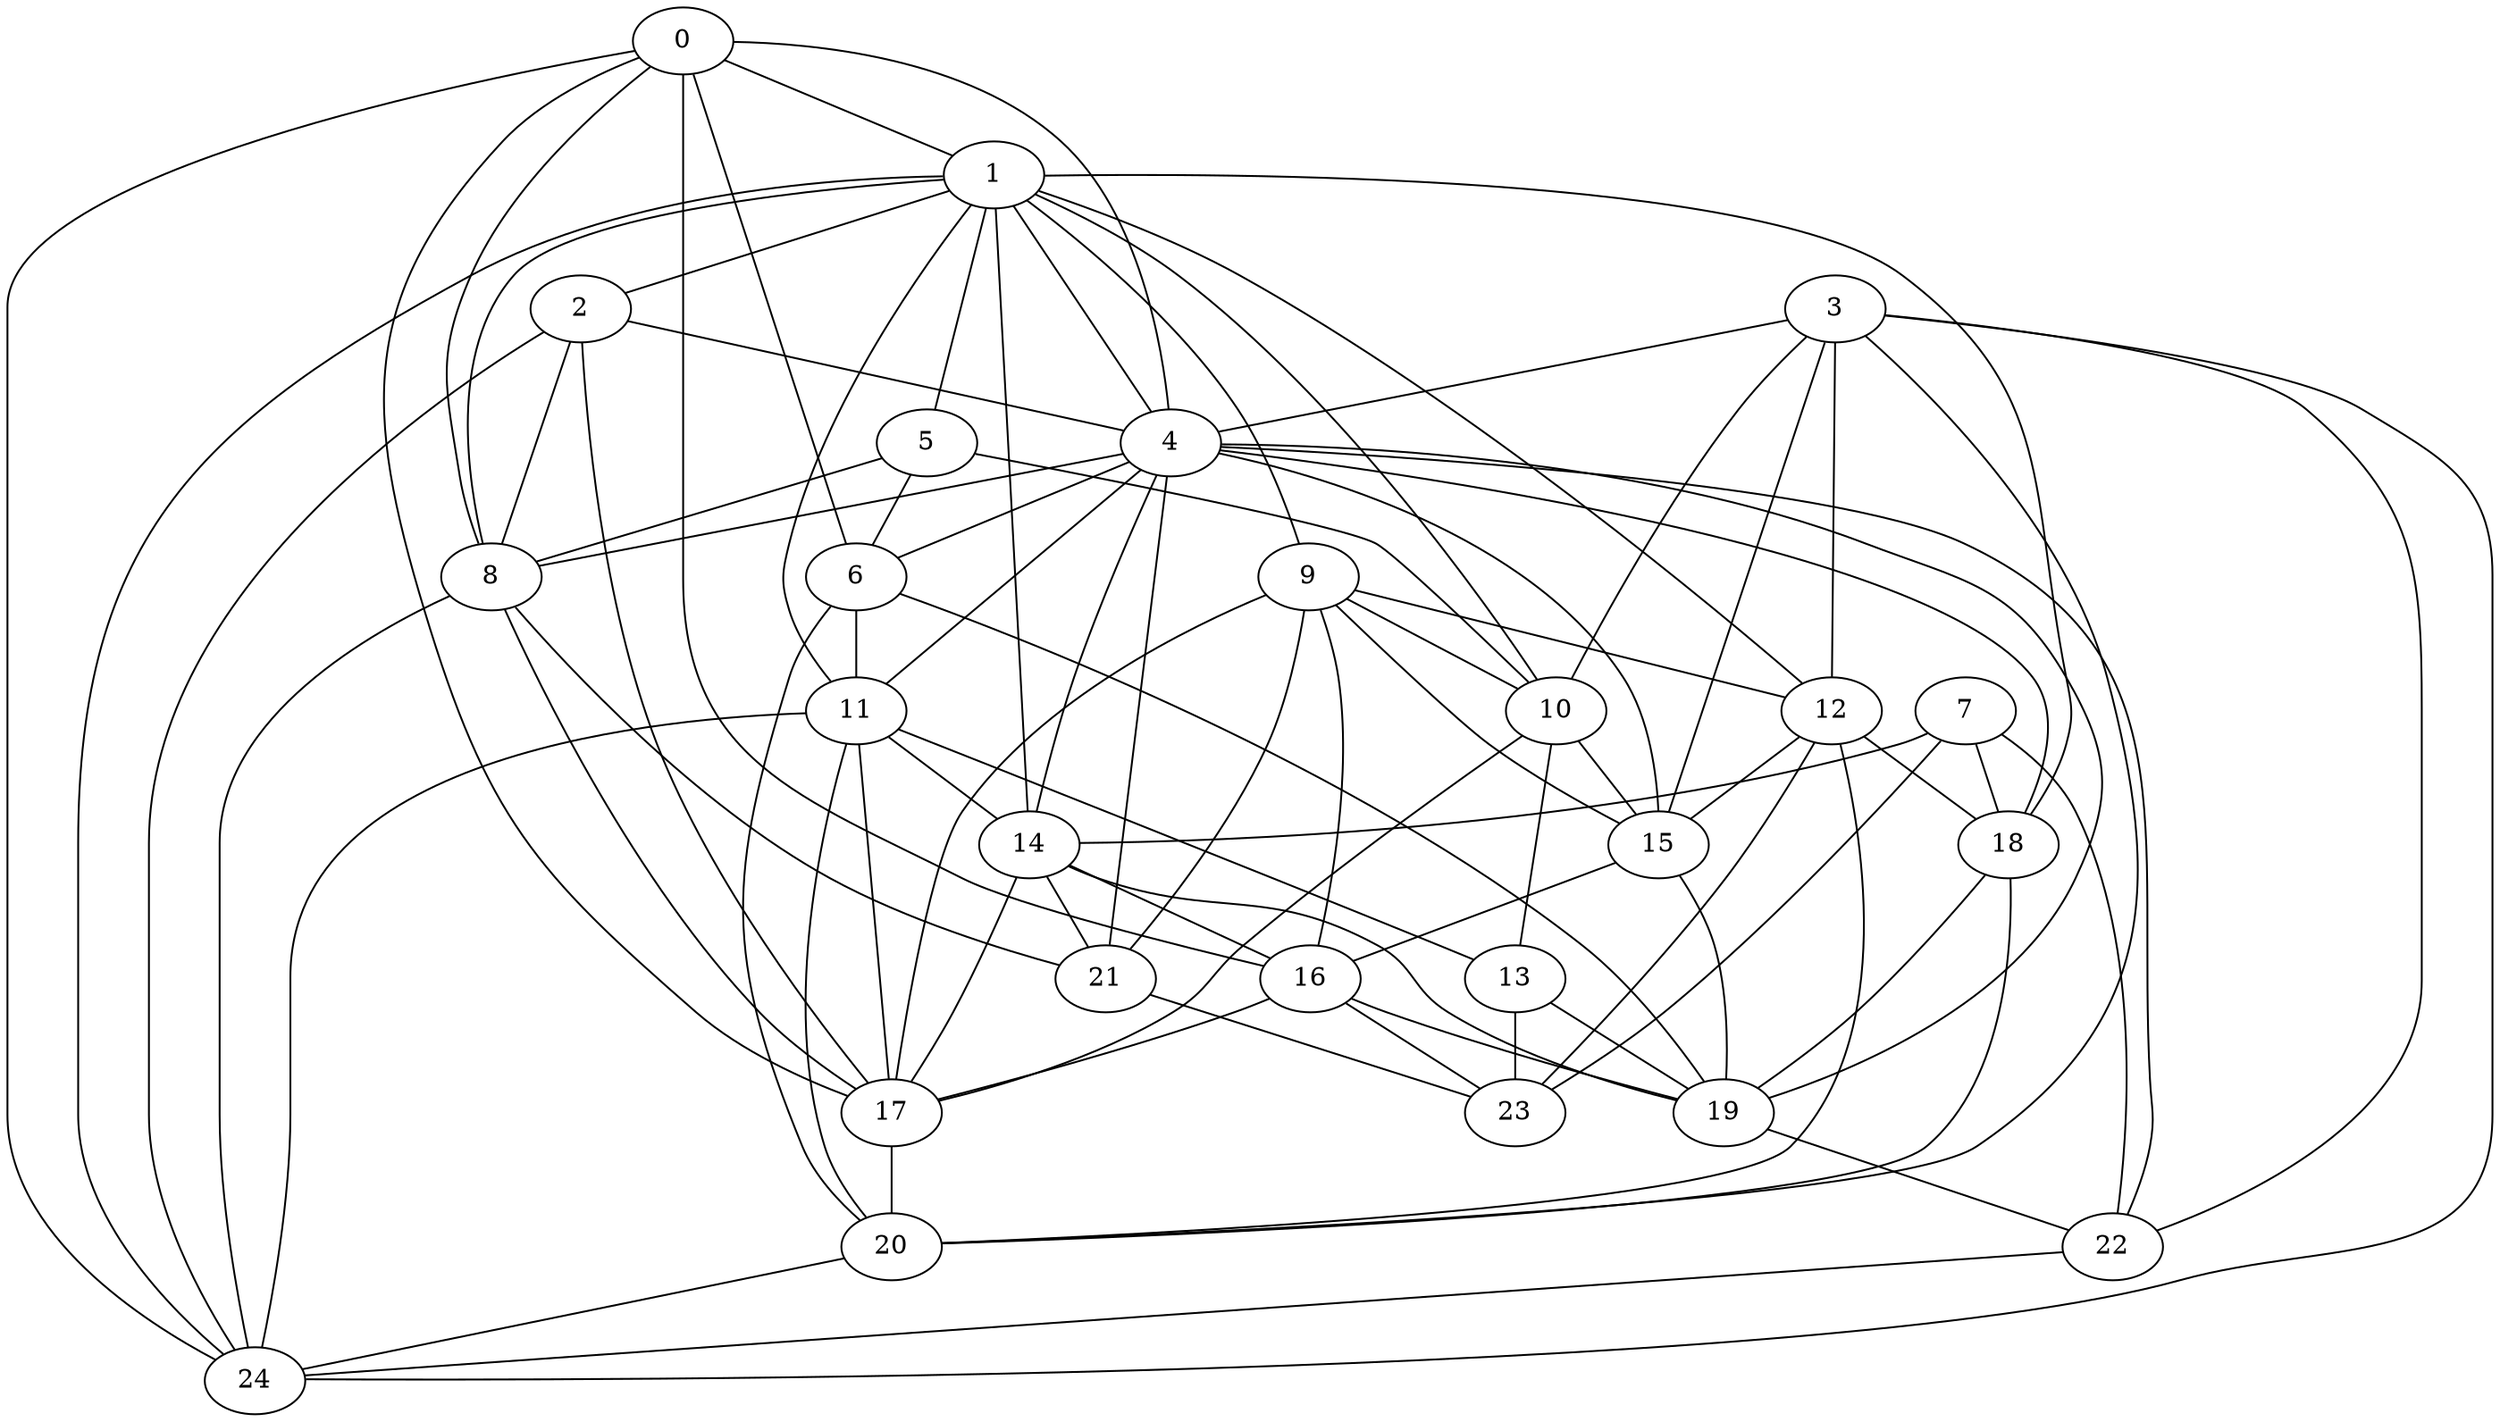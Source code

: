 strict graph "gnp_random_graph(25,0.25)" {
0;
1;
2;
3;
4;
5;
6;
7;
8;
9;
10;
11;
12;
13;
14;
15;
16;
17;
18;
19;
20;
21;
22;
23;
24;
0 -- 1  [is_available=True, prob="0.900101635826"];
0 -- 4  [is_available=True, prob="0.479902694046"];
0 -- 6  [is_available=True, prob="0.775315514901"];
0 -- 8  [is_available=True, prob="1.0"];
0 -- 16  [is_available=True, prob="1.0"];
0 -- 17  [is_available=True, prob="1.0"];
0 -- 24  [is_available=True, prob="1.0"];
1 -- 2  [is_available=True, prob="1.0"];
1 -- 4  [is_available=True, prob="1.0"];
1 -- 5  [is_available=True, prob="0.646020025228"];
1 -- 8  [is_available=True, prob="0.487623655938"];
1 -- 9  [is_available=True, prob="1.0"];
1 -- 10  [is_available=True, prob="0.365128870322"];
1 -- 11  [is_available=True, prob="0.487276151449"];
1 -- 12  [is_available=True, prob="0.824453221636"];
1 -- 14  [is_available=True, prob="0.359748480408"];
1 -- 18  [is_available=True, prob="1.0"];
1 -- 24  [is_available=True, prob="0.184338508481"];
2 -- 8  [is_available=True, prob="0.734077898846"];
2 -- 4  [is_available=True, prob="0.313714815728"];
2 -- 24  [is_available=True, prob="0.766408471547"];
2 -- 17  [is_available=True, prob="0.482327112692"];
3 -- 4  [is_available=True, prob="0.217678824163"];
3 -- 10  [is_available=True, prob="0.582266331265"];
3 -- 12  [is_available=True, prob="1.0"];
3 -- 15  [is_available=True, prob="1.0"];
3 -- 20  [is_available=True, prob="0.398681279746"];
3 -- 22  [is_available=True, prob="1.0"];
3 -- 24  [is_available=True, prob="0.762106721822"];
4 -- 6  [is_available=True, prob="0.961017850783"];
4 -- 8  [is_available=True, prob="0.454555608627"];
4 -- 11  [is_available=True, prob="1.0"];
4 -- 14  [is_available=True, prob="0.479881593199"];
4 -- 15  [is_available=True, prob="0.44863603757"];
4 -- 18  [is_available=True, prob="0.0775019120678"];
4 -- 19  [is_available=True, prob="0.54291083532"];
4 -- 21  [is_available=True, prob="0.829310807374"];
4 -- 22  [is_available=True, prob="0.922656201813"];
5 -- 8  [is_available=True, prob="0.170466044547"];
5 -- 10  [is_available=True, prob="0.46362169985"];
5 -- 6  [is_available=True, prob="0.471646588507"];
6 -- 11  [is_available=True, prob="1.0"];
6 -- 19  [is_available=True, prob="0.98927946501"];
6 -- 20  [is_available=True, prob="1.0"];
7 -- 18  [is_available=True, prob="0.742724321038"];
7 -- 22  [is_available=True, prob="0.34806883275"];
7 -- 14  [is_available=True, prob="0.532099230481"];
7 -- 23  [is_available=True, prob="0.929936982704"];
8 -- 17  [is_available=True, prob="0.0785098049504"];
8 -- 21  [is_available=True, prob="0.272500307972"];
8 -- 24  [is_available=True, prob="1.0"];
9 -- 10  [is_available=True, prob="0.13084181996"];
9 -- 12  [is_available=True, prob="0.0619525174634"];
9 -- 15  [is_available=True, prob="0.0895308971583"];
9 -- 16  [is_available=True, prob="0.916499468386"];
9 -- 17  [is_available=True, prob="0.965713447279"];
9 -- 21  [is_available=True, prob="0.306672263755"];
10 -- 13  [is_available=True, prob="0.285781998268"];
10 -- 15  [is_available=True, prob="0.357601328906"];
10 -- 17  [is_available=True, prob="1.0"];
11 -- 13  [is_available=True, prob="1.0"];
11 -- 14  [is_available=True, prob="0.198264957848"];
11 -- 17  [is_available=True, prob="0.662435139901"];
11 -- 20  [is_available=True, prob="0.146388636295"];
11 -- 24  [is_available=True, prob="1.0"];
12 -- 15  [is_available=True, prob="0.897381411138"];
12 -- 18  [is_available=True, prob="0.0543553937853"];
12 -- 20  [is_available=True, prob="0.672887683214"];
12 -- 23  [is_available=True, prob="0.757155650871"];
13 -- 19  [is_available=True, prob="0.727473224736"];
13 -- 23  [is_available=True, prob="0.402280988211"];
14 -- 16  [is_available=True, prob="0.438490872922"];
14 -- 17  [is_available=True, prob="1.0"];
14 -- 19  [is_available=True, prob="0.0453690971539"];
14 -- 21  [is_available=True, prob="0.365502203304"];
15 -- 16  [is_available=True, prob="0.326860804178"];
15 -- 19  [is_available=True, prob="1.0"];
16 -- 17  [is_available=True, prob="0.274648743015"];
16 -- 19  [is_available=True, prob="0.06924427583"];
16 -- 23  [is_available=True, prob="0.270047181763"];
17 -- 20  [is_available=True, prob="0.0182247231895"];
18 -- 19  [is_available=True, prob="0.299143377689"];
18 -- 20  [is_available=True, prob="0.0255579716504"];
19 -- 22  [is_available=True, prob="0.793052523142"];
20 -- 24  [is_available=True, prob="0.343106651825"];
21 -- 23  [is_available=True, prob="0.355274097514"];
22 -- 24  [is_available=True, prob="0.316433414118"];
}
